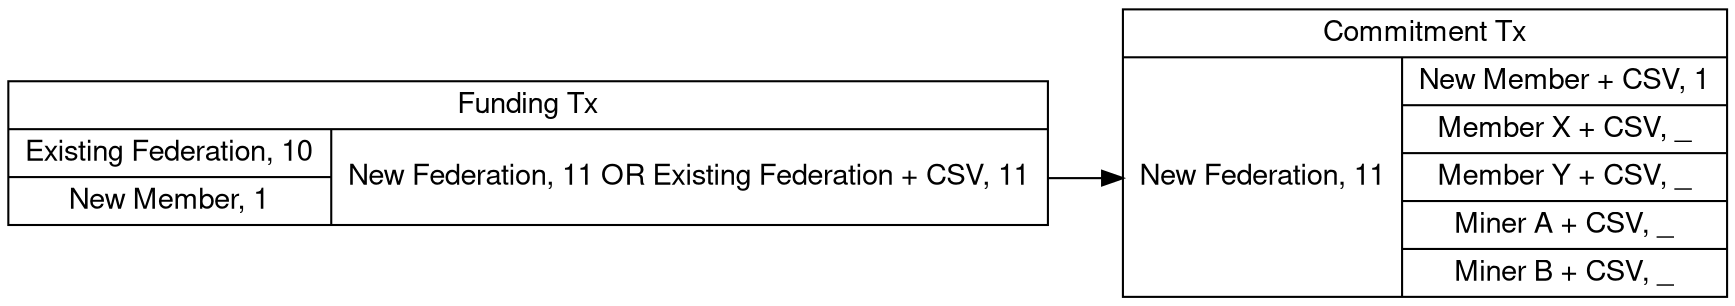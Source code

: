 digraph commitmenttx {
    fontname="Helvetica,Arial,sans-serif"
    node [fontname="Helvetica,Arial,sans-serif"]
    edge [fontname="Helvetica,Arial,sans-serif"]    
    node [shape=record];
    rankdir="LR";

    fundingtx [label="Funding Tx | {{Existing Federation, 10 | New Member, 1} | <o> New Federation, 11 OR Existing Federation + CSV, 11}"];
    commitmenttx [label="Commitment Tx | {{ <i> New Federation, 11} | {New Member + CSV, 1 | Member X + CSV, _ | Member Y + CSV, _ | Miner A + CSV, _ | Miner B + CSV, _}}"]

    fundingtx:o -> commitmenttx:i
}
